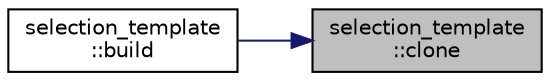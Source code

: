 digraph "selection_template::clone"
{
 // INTERACTIVE_SVG=YES
 // LATEX_PDF_SIZE
  edge [fontname="Helvetica",fontsize="10",labelfontname="Helvetica",labelfontsize="10"];
  node [fontname="Helvetica",fontsize="10",shape=record];
  rankdir="RL";
  Node1 [label="selection_template\l::clone",height=0.2,width=0.4,color="black", fillcolor="grey75", style="filled", fontcolor="black",tooltip=" "];
  Node1 -> Node2 [dir="back",color="midnightblue",fontsize="10",style="solid",fontname="Helvetica"];
  Node2 [label="selection_template\l::build",height=0.2,width=0.4,color="black", fillcolor="white", style="filled",URL="$classselection__template.html#ae24cee9f302d7509a7009daea0bf0616",tooltip=" "];
}
